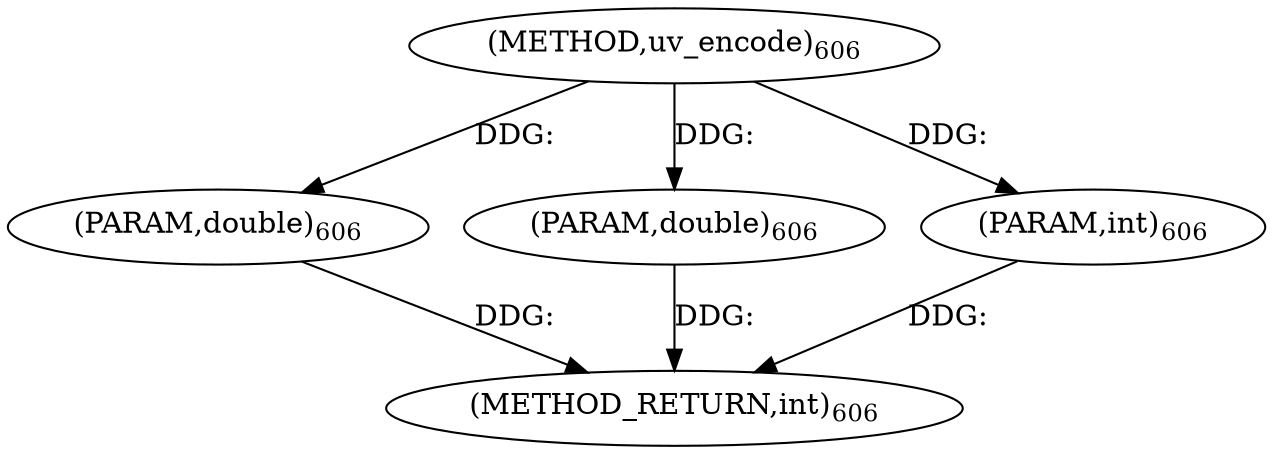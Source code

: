 digraph "uv_encode" {  
"9325" [label = <(METHOD,uv_encode)<SUB>606</SUB>> ]
"9329" [label = <(METHOD_RETURN,int)<SUB>606</SUB>> ]
"9326" [label = <(PARAM,double)<SUB>606</SUB>> ]
"9327" [label = <(PARAM,double)<SUB>606</SUB>> ]
"9328" [label = <(PARAM,int)<SUB>606</SUB>> ]
  "9326" -> "9329"  [ label = "DDG: "] 
  "9327" -> "9329"  [ label = "DDG: "] 
  "9328" -> "9329"  [ label = "DDG: "] 
  "9325" -> "9326"  [ label = "DDG: "] 
  "9325" -> "9327"  [ label = "DDG: "] 
  "9325" -> "9328"  [ label = "DDG: "] 
}
